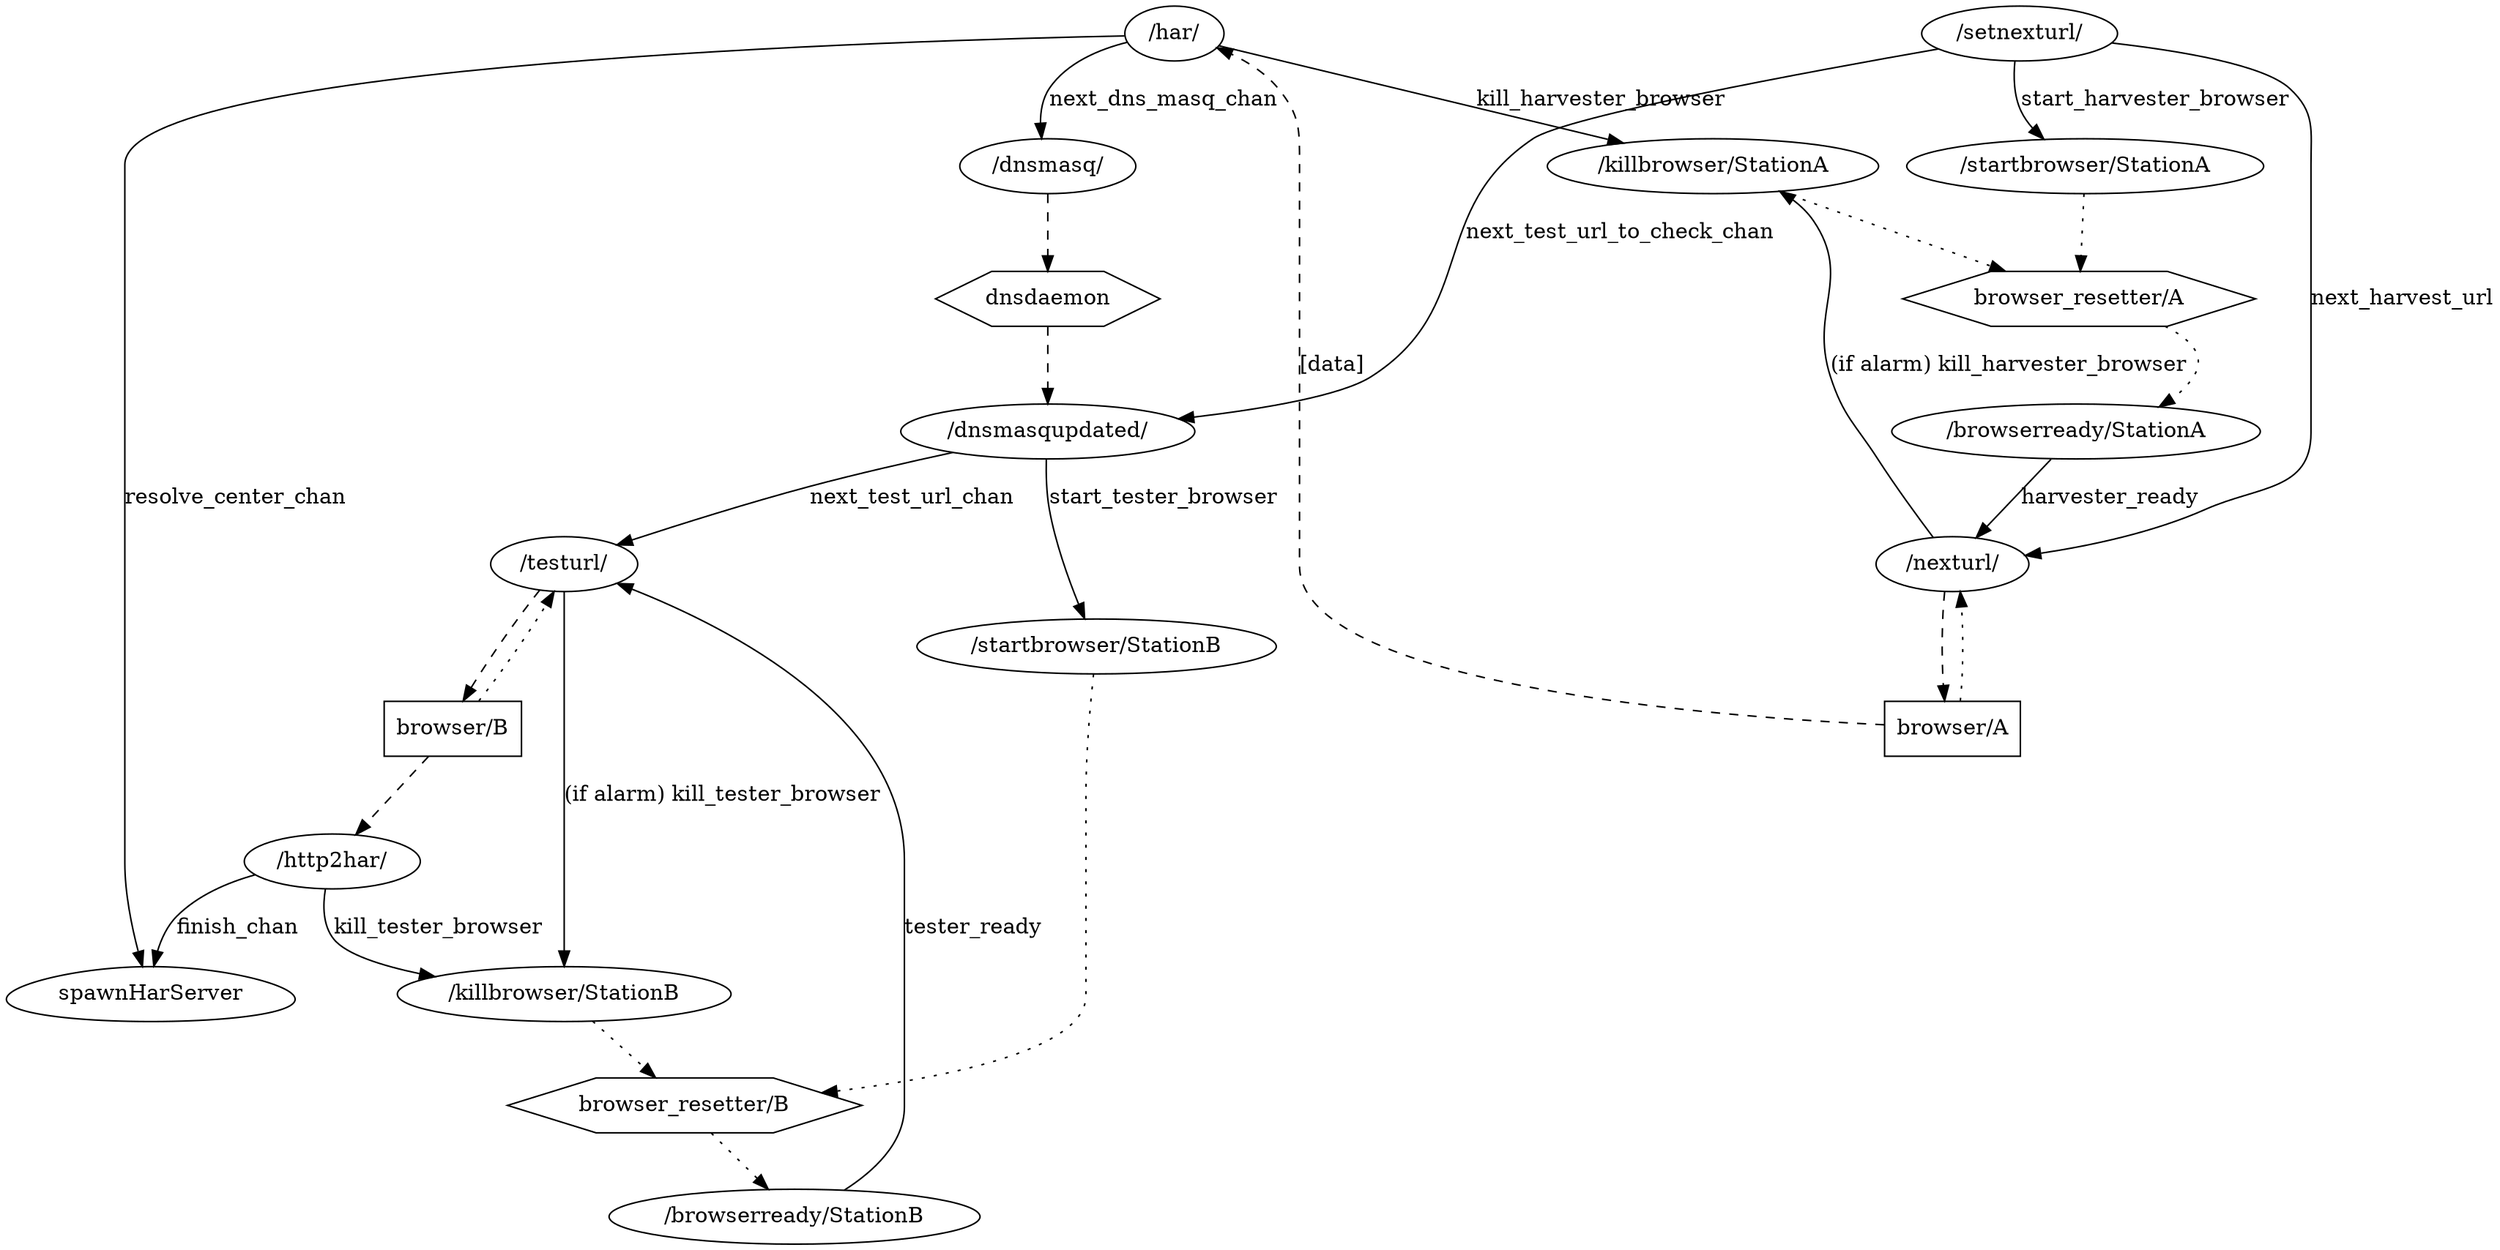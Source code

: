 digraph chans {

    har[label="/har/"];
    nexturl[label="/nexturl/"];
    http2har[label="/http2har/"];
    dnsmasq[label="/dnsmasq/"];
    setnexturl[label="/setnexturl/"];
    dnsmasqupdated[label="/dnsmasqupdated/"];
    testurl[label="/testurl/"];
    startbrowserStationA[label="/startbrowser/StationA"];
    killbrowserStationA[label="/killbrowser/StationA"];

    startbrowserStationB[label="/startbrowser/StationB"];
    killbrowserStationB[label="/killbrowser/StationB"];

    spawnHarServer[label="spawnHarServer", shape="egg"];
    dnsdaemon[label="dnsdaemon", shape="hexagon"];
    browserA[label="browser/A", shape="box"];
    browserAresetter[label="browser_resetter/A", shape="hexagon"]
    browserB[label="browser/B", shape="box"];
    browserBresetter[label="browser_resetter/B", shape="hexagon"]
    browserreadyA[label="/browserready/StationA"];
    browserreadyB[label="/browserready/StationB"];
    
    har -> dnsmasq [label="next_dns_masq_chan"];
    har -> killbrowserStationA [label="kill_harvester_browser"];
    killbrowserStationA -> browserAresetter [style="dotted"];
    browserAresetter -> browserreadyA [style="dotted"];
    browserreadyA -> nexturl [label="harvester_ready"];
    har -> spawnHarServer [label="resolve_center_chan"];

    dnsmasq -> dnsdaemon [style="dashed"];

    dnsdaemon -> dnsmasqupdated [style="dashed"];

    dnsmasqupdated -> startbrowserStationB [label="start_tester_browser"];
    startbrowserStationB -> browserBresetter [style="dotted"];
    browserBresetter -> browserreadyB [style="dotted"];
    browserreadyB -> testurl [label="tester_ready"];
    browserB -> testurl [style="dotted"];
    testurl -> browserB [style="dashed"];
    testurl -> killbrowserStationB [label="(if alarm) kill_tester_browser"];
    browserB -> http2har[style="dashed"];

    http2har -> killbrowserStationB [label="kill_tester_browser"];
    killbrowserStationB -> browserBresetter [style="dotted"];


    browserA -> nexturl [style="dotted"];
    nexturl -> browserA [style="dashed"];
    nexturl -> killbrowserStationA [label="(if alarm) kill_harvester_browser"];
    browserA -> har [style="dashed", label="[data]"];

    startbrowserStationA -> browserAresetter [ style="dotted"];

    http2har -> spawnHarServer [label="finish_chan"];

    dnsmasqupdated ->  testurl [label="next_test_url_chan"];

    setnexturl -> startbrowserStationA [label="start_harvester_browser"];
    setnexturl -> nexturl [label="next_harvest_url"];
    setnexturl -> dnsmasqupdated [ label="next_test_url_to_check_chan"]

}
